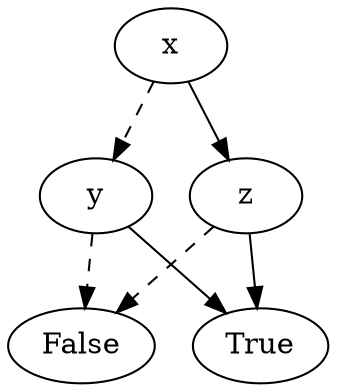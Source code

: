 digraph{2202412411664[label=x]2202412405456[label="y"]
2202412411664 -> 2202412405456[style=dashed label="" fontcolor = gray]
2202412413840[label="False"]
2202412405456 -> 2202412413840[style=dashed label="" fontcolor = gray]
2202412414544[label="True"]
2202412405456 -> 2202412414544 [label="" fontcolor = gray]
2202412405520[label="z"]
2202412411664 -> 2202412405520 [label="" fontcolor = gray]
2202412413840[label="False"]
2202412405520 -> 2202412413840[style=dashed label="" fontcolor = gray]
2202412414544[label="True"]
2202412405520 -> 2202412414544 [label="" fontcolor = gray]
}